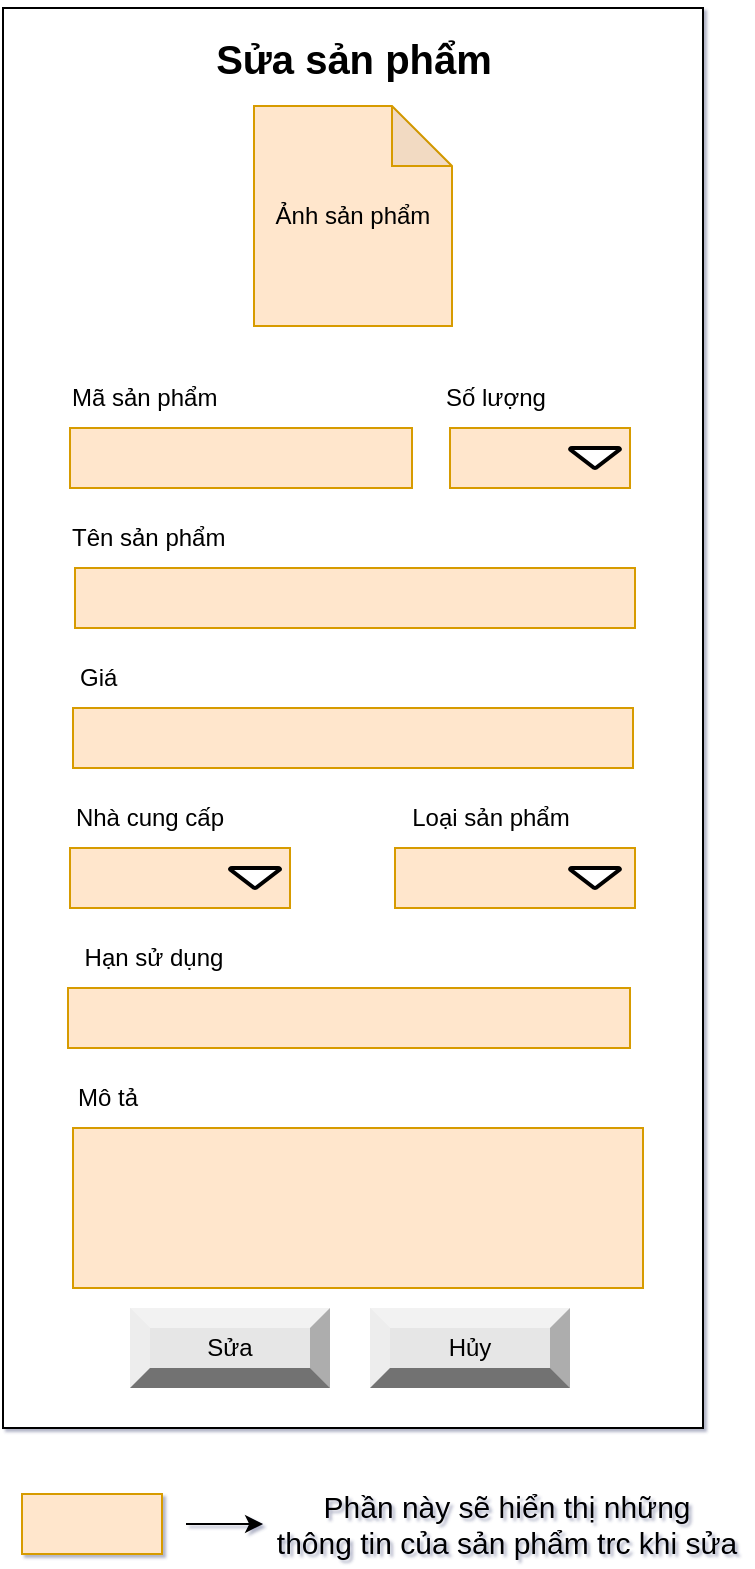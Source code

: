 <mxfile version="15.4.0" type="device"><diagram id="Xq7NZHDVag-DbMWVW3Zj" name="Page-1"><mxGraphModel dx="1086" dy="806" grid="0" gridSize="10" guides="1" tooltips="1" connect="1" arrows="1" fold="1" page="0" pageScale="1" pageWidth="850" pageHeight="1100" math="0" shadow="1"><root><mxCell id="0"/><mxCell id="1" parent="0"/><mxCell id="_6nLZOan0ct1quwW1dzv-2" value="&lt;font style=&quot;font-size: 17px&quot;&gt;&lt;b&gt;Thêm sản phẩm&lt;/b&gt;&lt;/font&gt;" style="text;html=1;strokeColor=none;fillColor=none;align=center;verticalAlign=middle;whiteSpace=wrap;rounded=0;" parent="1" vertex="1"><mxGeometry x="373.99" y="89" width="140" height="30" as="geometry"/></mxCell><mxCell id="_6nLZOan0ct1quwW1dzv-30" value="" style="rounded=0;whiteSpace=wrap;html=1;direction=south;" parent="1" vertex="1"><mxGeometry x="256.5" y="40" width="350" height="710" as="geometry"/></mxCell><mxCell id="_6nLZOan0ct1quwW1dzv-31" value="&lt;h2 style=&quot;font-size: 20px&quot;&gt;Sửa sản phẩm&lt;/h2&gt;" style="text;html=1;strokeColor=none;fillColor=none;align=center;verticalAlign=middle;whiteSpace=wrap;rounded=0;fontSize=20;" parent="1" vertex="1"><mxGeometry x="351.5" y="50" width="160" height="30" as="geometry"/></mxCell><mxCell id="_6nLZOan0ct1quwW1dzv-32" value="Mã sản phẩm" style="text;html=1;strokeColor=none;fillColor=none;align=left;verticalAlign=middle;whiteSpace=wrap;rounded=0;" parent="1" vertex="1"><mxGeometry x="289" y="220" width="95" height="30" as="geometry"/></mxCell><mxCell id="_6nLZOan0ct1quwW1dzv-33" value="" style="rounded=0;whiteSpace=wrap;html=1;fillColor=#ffe6cc;strokeColor=#d79b00;" parent="1" vertex="1"><mxGeometry x="290" y="250" width="171" height="30" as="geometry"/></mxCell><mxCell id="_6nLZOan0ct1quwW1dzv-44" value="Tên sản phẩm" style="text;html=1;strokeColor=none;fillColor=none;align=left;verticalAlign=middle;whiteSpace=wrap;rounded=0;" parent="1" vertex="1"><mxGeometry x="289" y="290" width="110" height="30" as="geometry"/></mxCell><mxCell id="_6nLZOan0ct1quwW1dzv-45" value="" style="rounded=0;whiteSpace=wrap;html=1;fillColor=#ffe6cc;strokeColor=#d79b00;" parent="1" vertex="1"><mxGeometry x="292.5" y="320" width="280" height="30" as="geometry"/></mxCell><mxCell id="_6nLZOan0ct1quwW1dzv-48" value="Nhà cung cấp" style="text;html=1;strokeColor=none;fillColor=none;align=center;verticalAlign=middle;whiteSpace=wrap;rounded=0;" parent="1" vertex="1"><mxGeometry x="290" y="430" width="80" height="30" as="geometry"/></mxCell><mxCell id="_6nLZOan0ct1quwW1dzv-49" value="" style="rounded=0;whiteSpace=wrap;html=1;fillColor=#ffe6cc;strokeColor=#d79b00;" parent="1" vertex="1"><mxGeometry x="290" y="460" width="110" height="30" as="geometry"/></mxCell><mxCell id="_6nLZOan0ct1quwW1dzv-50" value="Loại sản phẩm" style="text;html=1;strokeColor=none;fillColor=none;align=center;verticalAlign=middle;whiteSpace=wrap;rounded=0;" parent="1" vertex="1"><mxGeometry x="452.5" y="430" width="95" height="30" as="geometry"/></mxCell><mxCell id="_6nLZOan0ct1quwW1dzv-51" value="" style="rounded=0;whiteSpace=wrap;html=1;fillColor=#ffe6cc;strokeColor=#d79b00;" parent="1" vertex="1"><mxGeometry x="452.5" y="460" width="120" height="30" as="geometry"/></mxCell><mxCell id="_6nLZOan0ct1quwW1dzv-52" value="Sửa" style="labelPosition=center;verticalLabelPosition=middle;align=center;html=1;shape=mxgraph.basic.shaded_button;dx=10;fillColor=#E6E6E6;strokeColor=none;whiteSpace=wrap;" parent="1" vertex="1"><mxGeometry x="320" y="690" width="100" height="40" as="geometry"/></mxCell><mxCell id="_6nLZOan0ct1quwW1dzv-53" value="Hủy" style="labelPosition=center;verticalLabelPosition=middle;align=center;html=1;shape=mxgraph.basic.shaded_button;dx=10;fillColor=#E6E6E6;strokeColor=none;whiteSpace=wrap;" parent="1" vertex="1"><mxGeometry x="440" y="690" width="100" height="40" as="geometry"/></mxCell><mxCell id="_6nLZOan0ct1quwW1dzv-55" value="" style="strokeWidth=2;html=1;shape=mxgraph.flowchart.merge_or_storage;whiteSpace=wrap;" parent="1" vertex="1"><mxGeometry x="370" y="470" width="25" height="10" as="geometry"/></mxCell><mxCell id="_6nLZOan0ct1quwW1dzv-58" value="" style="strokeWidth=2;html=1;shape=mxgraph.flowchart.merge_or_storage;whiteSpace=wrap;" parent="1" vertex="1"><mxGeometry x="540" y="470" width="25" height="10" as="geometry"/></mxCell><mxCell id="_6nLZOan0ct1quwW1dzv-63" value="Mô tả" style="text;html=1;strokeColor=none;fillColor=none;align=left;verticalAlign=middle;whiteSpace=wrap;rounded=0;" parent="1" vertex="1"><mxGeometry x="291.5" y="570" width="80" height="30" as="geometry"/></mxCell><mxCell id="_6nLZOan0ct1quwW1dzv-64" value="" style="rounded=0;whiteSpace=wrap;html=1;fillColor=#ffe6cc;strokeColor=#d79b00;" parent="1" vertex="1"><mxGeometry x="291.5" y="600" width="285" height="80" as="geometry"/></mxCell><mxCell id="_6nLZOan0ct1quwW1dzv-65" value="" style="rounded=0;whiteSpace=wrap;html=1;fillColor=#ffe6cc;strokeColor=#d79b00;" parent="1" vertex="1"><mxGeometry x="480" y="250" width="90" height="30" as="geometry"/></mxCell><mxCell id="_6nLZOan0ct1quwW1dzv-66" value="Số lượng" style="text;html=1;strokeColor=none;fillColor=none;align=left;verticalAlign=middle;whiteSpace=wrap;rounded=0;" parent="1" vertex="1"><mxGeometry x="476" y="220" width="95" height="30" as="geometry"/></mxCell><mxCell id="_6nLZOan0ct1quwW1dzv-67" value="" style="strokeWidth=2;html=1;shape=mxgraph.flowchart.merge_or_storage;whiteSpace=wrap;" parent="1" vertex="1"><mxGeometry x="540" y="260" width="25" height="10" as="geometry"/></mxCell><mxCell id="_6nLZOan0ct1quwW1dzv-70" value="Giá" style="text;html=1;strokeColor=none;fillColor=none;align=left;verticalAlign=middle;whiteSpace=wrap;rounded=0;" parent="1" vertex="1"><mxGeometry x="292.5" y="360" width="60" height="30" as="geometry"/></mxCell><mxCell id="_6nLZOan0ct1quwW1dzv-71" value="" style="rounded=0;whiteSpace=wrap;html=1;fillColor=#ffe6cc;strokeColor=#d79b00;" parent="1" vertex="1"><mxGeometry x="291.5" y="390" width="280" height="30" as="geometry"/></mxCell><mxCell id="_6nLZOan0ct1quwW1dzv-73" value="Hạn sử dụng" style="text;html=1;strokeColor=none;fillColor=none;align=center;verticalAlign=middle;whiteSpace=wrap;rounded=0;" parent="1" vertex="1"><mxGeometry x="291.5" y="500" width="80" height="30" as="geometry"/></mxCell><mxCell id="_6nLZOan0ct1quwW1dzv-75" value="" style="rounded=0;whiteSpace=wrap;html=1;fillColor=#ffe6cc;strokeColor=#d79b00;" parent="1" vertex="1"><mxGeometry x="289" y="530" width="281" height="30" as="geometry"/></mxCell><mxCell id="aN5QpJ6WmMPk8b3z5_I6-2" value="&lt;span&gt;Ảnh sản phẩm&lt;/span&gt;" style="shape=note;whiteSpace=wrap;html=1;backgroundOutline=1;darkOpacity=0.05;fillColor=#ffe6cc;strokeColor=#d79b00;" vertex="1" parent="1"><mxGeometry x="382" y="89" width="99" height="110" as="geometry"/></mxCell><mxCell id="aN5QpJ6WmMPk8b3z5_I6-9" style="edgeStyle=orthogonalEdgeStyle;rounded=0;orthogonalLoop=1;jettySize=auto;html=1;entryX=-0.006;entryY=0.5;entryDx=0;entryDy=0;entryPerimeter=0;" edge="1" parent="1" target="aN5QpJ6WmMPk8b3z5_I6-8"><mxGeometry relative="1" as="geometry"><mxPoint x="348" y="798" as="sourcePoint"/></mxGeometry></mxCell><mxCell id="aN5QpJ6WmMPk8b3z5_I6-7" value="" style="verticalLabelPosition=bottom;verticalAlign=top;html=1;shape=mxgraph.basic.rect;fillColor2=none;strokeWidth=1;size=20;indent=5;fillColor=#ffe6cc;strokeColor=#d79b00;" vertex="1" parent="1"><mxGeometry x="266" y="783" width="70" height="30" as="geometry"/></mxCell><mxCell id="aN5QpJ6WmMPk8b3z5_I6-8" value="&lt;font style=&quot;font-size: 15px&quot;&gt;Phần này sẽ hiển thị những &lt;br&gt;thông tin của sản phẩm trc khi sửa&lt;/font&gt;" style="text;html=1;align=center;verticalAlign=middle;resizable=0;points=[];autosize=1;strokeColor=none;fillColor=none;" vertex="1" parent="1"><mxGeometry x="388" y="781" width="240" height="34" as="geometry"/></mxCell></root></mxGraphModel></diagram></mxfile>